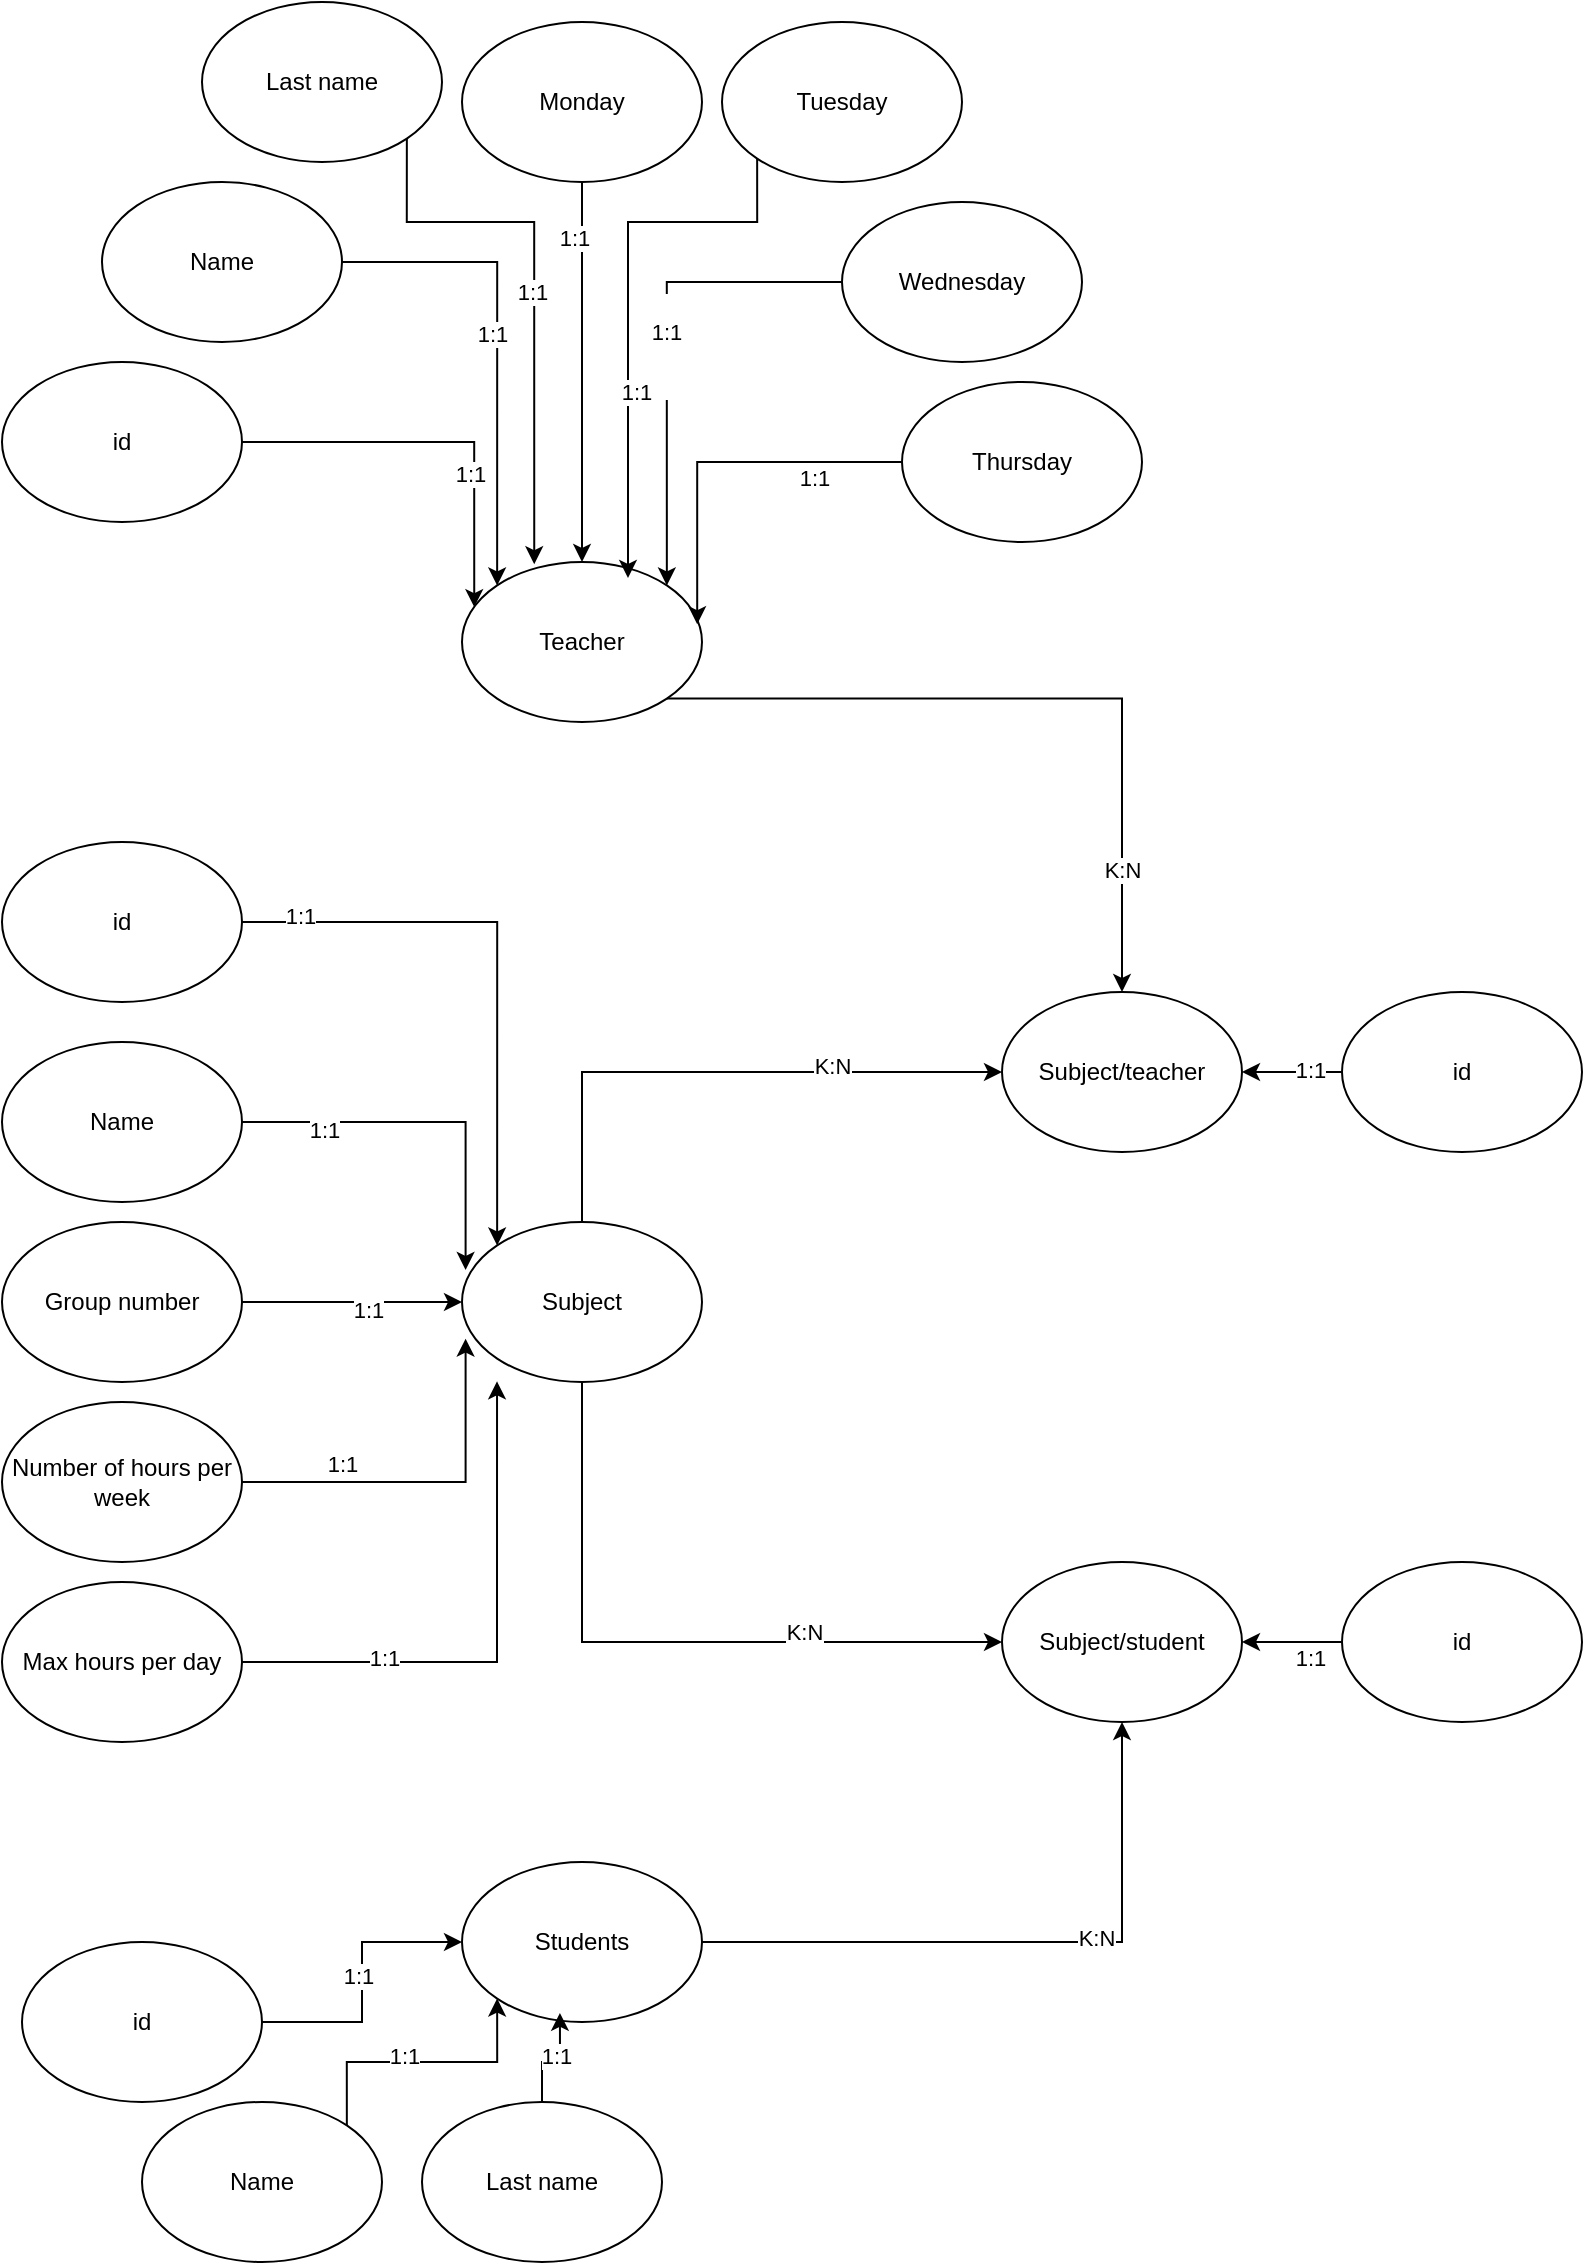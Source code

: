 <mxfile version="25.0.1">
  <diagram name="Page-1" id="BIGsjnHHa8UW80UYVxvN">
    <mxGraphModel dx="2333" dy="1139" grid="1" gridSize="10" guides="1" tooltips="1" connect="1" arrows="1" fold="1" page="1" pageScale="1" pageWidth="827" pageHeight="1169" math="0" shadow="0">
      <root>
        <mxCell id="0" />
        <mxCell id="1" parent="0" />
        <mxCell id="h9RBUW91DNCGdQp9WRJC-45" style="edgeStyle=orthogonalEdgeStyle;rounded=0;orthogonalLoop=1;jettySize=auto;html=1;exitX=1;exitY=1;exitDx=0;exitDy=0;" edge="1" parent="1" source="h9RBUW91DNCGdQp9WRJC-1" target="h9RBUW91DNCGdQp9WRJC-42">
          <mxGeometry relative="1" as="geometry" />
        </mxCell>
        <mxCell id="h9RBUW91DNCGdQp9WRJC-69" value="K:N" style="edgeLabel;html=1;align=center;verticalAlign=middle;resizable=0;points=[];" vertex="1" connectable="0" parent="h9RBUW91DNCGdQp9WRJC-45">
          <mxGeometry x="0.673" relative="1" as="geometry">
            <mxPoint as="offset" />
          </mxGeometry>
        </mxCell>
        <mxCell id="h9RBUW91DNCGdQp9WRJC-1" value="Teacher" style="ellipse;whiteSpace=wrap;html=1;" vertex="1" parent="1">
          <mxGeometry x="240" y="290" width="120" height="80" as="geometry" />
        </mxCell>
        <mxCell id="h9RBUW91DNCGdQp9WRJC-2" value="id" style="ellipse;whiteSpace=wrap;html=1;" vertex="1" parent="1">
          <mxGeometry x="10" y="190" width="120" height="80" as="geometry" />
        </mxCell>
        <mxCell id="h9RBUW91DNCGdQp9WRJC-3" value="Name" style="ellipse;whiteSpace=wrap;html=1;" vertex="1" parent="1">
          <mxGeometry x="60" y="100" width="120" height="80" as="geometry" />
        </mxCell>
        <mxCell id="h9RBUW91DNCGdQp9WRJC-6" value="Last name" style="ellipse;whiteSpace=wrap;html=1;" vertex="1" parent="1">
          <mxGeometry x="110" y="10" width="120" height="80" as="geometry" />
        </mxCell>
        <mxCell id="h9RBUW91DNCGdQp9WRJC-14" style="edgeStyle=orthogonalEdgeStyle;rounded=0;orthogonalLoop=1;jettySize=auto;html=1;exitX=0.5;exitY=1;exitDx=0;exitDy=0;entryX=0.5;entryY=0;entryDx=0;entryDy=0;" edge="1" parent="1" source="h9RBUW91DNCGdQp9WRJC-7" target="h9RBUW91DNCGdQp9WRJC-1">
          <mxGeometry relative="1" as="geometry" />
        </mxCell>
        <mxCell id="h9RBUW91DNCGdQp9WRJC-52" value="1:1" style="edgeLabel;html=1;align=center;verticalAlign=middle;resizable=0;points=[];" vertex="1" connectable="0" parent="h9RBUW91DNCGdQp9WRJC-14">
          <mxGeometry x="-0.704" y="-4" relative="1" as="geometry">
            <mxPoint as="offset" />
          </mxGeometry>
        </mxCell>
        <mxCell id="h9RBUW91DNCGdQp9WRJC-7" value="Monday" style="ellipse;whiteSpace=wrap;html=1;" vertex="1" parent="1">
          <mxGeometry x="240" y="20" width="120" height="80" as="geometry" />
        </mxCell>
        <mxCell id="h9RBUW91DNCGdQp9WRJC-8" value="Tuesday" style="ellipse;whiteSpace=wrap;html=1;" vertex="1" parent="1">
          <mxGeometry x="370" y="20" width="120" height="80" as="geometry" />
        </mxCell>
        <mxCell id="h9RBUW91DNCGdQp9WRJC-16" value="&#xa;&lt;span style=&quot;color: rgb(0, 0, 0); font-family: Helvetica; font-size: 11px; font-style: normal; font-variant-ligatures: normal; font-variant-caps: normal; font-weight: 400; letter-spacing: normal; orphans: 2; text-align: center; text-indent: 0px; text-transform: none; widows: 2; word-spacing: 0px; -webkit-text-stroke-width: 0px; white-space: nowrap; background-color: rgb(255, 255, 255); text-decoration-thickness: initial; text-decoration-style: initial; text-decoration-color: initial; display: inline !important; float: none;&quot;&gt;1:1&lt;/span&gt;&#xa;&#xa;" style="edgeStyle=orthogonalEdgeStyle;rounded=0;orthogonalLoop=1;jettySize=auto;html=1;exitX=0;exitY=0.5;exitDx=0;exitDy=0;entryX=1;entryY=0;entryDx=0;entryDy=0;" edge="1" parent="1" source="h9RBUW91DNCGdQp9WRJC-9" target="h9RBUW91DNCGdQp9WRJC-1">
          <mxGeometry relative="1" as="geometry" />
        </mxCell>
        <mxCell id="h9RBUW91DNCGdQp9WRJC-9" value="Wednesday" style="ellipse;whiteSpace=wrap;html=1;" vertex="1" parent="1">
          <mxGeometry x="430" y="110" width="120" height="80" as="geometry" />
        </mxCell>
        <mxCell id="h9RBUW91DNCGdQp9WRJC-10" value="Thursday" style="ellipse;whiteSpace=wrap;html=1;" vertex="1" parent="1">
          <mxGeometry x="460" y="200" width="120" height="80" as="geometry" />
        </mxCell>
        <mxCell id="h9RBUW91DNCGdQp9WRJC-11" style="edgeStyle=orthogonalEdgeStyle;rounded=0;orthogonalLoop=1;jettySize=auto;html=1;exitX=1;exitY=0.5;exitDx=0;exitDy=0;entryX=0.051;entryY=0.282;entryDx=0;entryDy=0;entryPerimeter=0;" edge="1" parent="1" source="h9RBUW91DNCGdQp9WRJC-2" target="h9RBUW91DNCGdQp9WRJC-1">
          <mxGeometry relative="1" as="geometry" />
        </mxCell>
        <mxCell id="h9RBUW91DNCGdQp9WRJC-49" value="1:1" style="edgeLabel;html=1;align=center;verticalAlign=middle;resizable=0;points=[];" vertex="1" connectable="0" parent="h9RBUW91DNCGdQp9WRJC-11">
          <mxGeometry x="0.323" y="-2" relative="1" as="geometry">
            <mxPoint as="offset" />
          </mxGeometry>
        </mxCell>
        <mxCell id="h9RBUW91DNCGdQp9WRJC-12" style="edgeStyle=orthogonalEdgeStyle;rounded=0;orthogonalLoop=1;jettySize=auto;html=1;exitX=1;exitY=0.5;exitDx=0;exitDy=0;entryX=0;entryY=0;entryDx=0;entryDy=0;" edge="1" parent="1" source="h9RBUW91DNCGdQp9WRJC-3" target="h9RBUW91DNCGdQp9WRJC-1">
          <mxGeometry relative="1" as="geometry" />
        </mxCell>
        <mxCell id="h9RBUW91DNCGdQp9WRJC-50" value="1:1" style="edgeLabel;html=1;align=center;verticalAlign=middle;resizable=0;points=[];" vertex="1" connectable="0" parent="h9RBUW91DNCGdQp9WRJC-12">
          <mxGeometry x="-0.057" y="-3" relative="1" as="geometry">
            <mxPoint as="offset" />
          </mxGeometry>
        </mxCell>
        <mxCell id="h9RBUW91DNCGdQp9WRJC-13" style="edgeStyle=orthogonalEdgeStyle;rounded=0;orthogonalLoop=1;jettySize=auto;html=1;exitX=1;exitY=1;exitDx=0;exitDy=0;entryX=0.301;entryY=0.014;entryDx=0;entryDy=0;entryPerimeter=0;" edge="1" parent="1" source="h9RBUW91DNCGdQp9WRJC-6" target="h9RBUW91DNCGdQp9WRJC-1">
          <mxGeometry relative="1" as="geometry">
            <Array as="points">
              <mxPoint x="212" y="120" />
              <mxPoint x="276" y="120" />
            </Array>
          </mxGeometry>
        </mxCell>
        <mxCell id="h9RBUW91DNCGdQp9WRJC-51" value="1:1" style="edgeLabel;html=1;align=center;verticalAlign=middle;resizable=0;points=[];" vertex="1" connectable="0" parent="h9RBUW91DNCGdQp9WRJC-13">
          <mxGeometry x="0.007" y="-1" relative="1" as="geometry">
            <mxPoint y="1" as="offset" />
          </mxGeometry>
        </mxCell>
        <mxCell id="h9RBUW91DNCGdQp9WRJC-15" style="edgeStyle=orthogonalEdgeStyle;rounded=0;orthogonalLoop=1;jettySize=auto;html=1;exitX=0;exitY=1;exitDx=0;exitDy=0;" edge="1" parent="1" source="h9RBUW91DNCGdQp9WRJC-8">
          <mxGeometry relative="1" as="geometry">
            <mxPoint x="323" y="298" as="targetPoint" />
            <Array as="points">
              <mxPoint x="388" y="120" />
              <mxPoint x="323" y="120" />
            </Array>
          </mxGeometry>
        </mxCell>
        <mxCell id="h9RBUW91DNCGdQp9WRJC-53" value="1:1" style="edgeLabel;html=1;align=center;verticalAlign=middle;resizable=0;points=[];" vertex="1" connectable="0" parent="h9RBUW91DNCGdQp9WRJC-15">
          <mxGeometry x="0.324" y="4" relative="1" as="geometry">
            <mxPoint as="offset" />
          </mxGeometry>
        </mxCell>
        <mxCell id="h9RBUW91DNCGdQp9WRJC-17" style="edgeStyle=orthogonalEdgeStyle;rounded=0;orthogonalLoop=1;jettySize=auto;html=1;exitX=0;exitY=0.5;exitDx=0;exitDy=0;entryX=0.98;entryY=0.389;entryDx=0;entryDy=0;entryPerimeter=0;" edge="1" parent="1" source="h9RBUW91DNCGdQp9WRJC-10" target="h9RBUW91DNCGdQp9WRJC-1">
          <mxGeometry relative="1" as="geometry" />
        </mxCell>
        <mxCell id="h9RBUW91DNCGdQp9WRJC-54" value="1:1" style="edgeLabel;html=1;align=center;verticalAlign=middle;resizable=0;points=[];" vertex="1" connectable="0" parent="h9RBUW91DNCGdQp9WRJC-17">
          <mxGeometry x="-0.516" y="8" relative="1" as="geometry">
            <mxPoint as="offset" />
          </mxGeometry>
        </mxCell>
        <mxCell id="h9RBUW91DNCGdQp9WRJC-27" style="edgeStyle=orthogonalEdgeStyle;rounded=0;orthogonalLoop=1;jettySize=auto;html=1;entryX=0;entryY=0;entryDx=0;entryDy=0;" edge="1" parent="1" source="h9RBUW91DNCGdQp9WRJC-18" target="h9RBUW91DNCGdQp9WRJC-23">
          <mxGeometry relative="1" as="geometry" />
        </mxCell>
        <mxCell id="h9RBUW91DNCGdQp9WRJC-57" value="1:1" style="edgeLabel;html=1;align=center;verticalAlign=middle;resizable=0;points=[];" vertex="1" connectable="0" parent="h9RBUW91DNCGdQp9WRJC-27">
          <mxGeometry x="-0.803" y="3" relative="1" as="geometry">
            <mxPoint as="offset" />
          </mxGeometry>
        </mxCell>
        <mxCell id="h9RBUW91DNCGdQp9WRJC-18" value="id" style="ellipse;whiteSpace=wrap;html=1;" vertex="1" parent="1">
          <mxGeometry x="10" y="430" width="120" height="80" as="geometry" />
        </mxCell>
        <mxCell id="h9RBUW91DNCGdQp9WRJC-19" value="Name" style="ellipse;whiteSpace=wrap;html=1;" vertex="1" parent="1">
          <mxGeometry x="10" y="530" width="120" height="80" as="geometry" />
        </mxCell>
        <mxCell id="h9RBUW91DNCGdQp9WRJC-25" value="" style="edgeStyle=orthogonalEdgeStyle;rounded=0;orthogonalLoop=1;jettySize=auto;html=1;" edge="1" parent="1" source="h9RBUW91DNCGdQp9WRJC-20" target="h9RBUW91DNCGdQp9WRJC-23">
          <mxGeometry relative="1" as="geometry" />
        </mxCell>
        <mxCell id="h9RBUW91DNCGdQp9WRJC-60" value="1:1" style="edgeLabel;html=1;align=center;verticalAlign=middle;resizable=0;points=[];" vertex="1" connectable="0" parent="h9RBUW91DNCGdQp9WRJC-25">
          <mxGeometry x="0.14" y="-4" relative="1" as="geometry">
            <mxPoint as="offset" />
          </mxGeometry>
        </mxCell>
        <mxCell id="h9RBUW91DNCGdQp9WRJC-20" value="Group number" style="ellipse;whiteSpace=wrap;html=1;" vertex="1" parent="1">
          <mxGeometry x="10" y="620" width="120" height="80" as="geometry" />
        </mxCell>
        <mxCell id="h9RBUW91DNCGdQp9WRJC-21" value="Number of hours per week" style="ellipse;whiteSpace=wrap;html=1;" vertex="1" parent="1">
          <mxGeometry x="10" y="710" width="120" height="80" as="geometry" />
        </mxCell>
        <mxCell id="h9RBUW91DNCGdQp9WRJC-22" value="Max hours per day" style="ellipse;whiteSpace=wrap;html=1;" vertex="1" parent="1">
          <mxGeometry x="10" y="800" width="120" height="80" as="geometry" />
        </mxCell>
        <mxCell id="h9RBUW91DNCGdQp9WRJC-46" style="edgeStyle=orthogonalEdgeStyle;rounded=0;orthogonalLoop=1;jettySize=auto;html=1;entryX=0;entryY=0.5;entryDx=0;entryDy=0;exitX=0.5;exitY=0;exitDx=0;exitDy=0;" edge="1" parent="1" source="h9RBUW91DNCGdQp9WRJC-23" target="h9RBUW91DNCGdQp9WRJC-42">
          <mxGeometry relative="1" as="geometry" />
        </mxCell>
        <mxCell id="h9RBUW91DNCGdQp9WRJC-68" value="K:N" style="edgeLabel;html=1;align=center;verticalAlign=middle;resizable=0;points=[];" vertex="1" connectable="0" parent="h9RBUW91DNCGdQp9WRJC-46">
          <mxGeometry x="0.398" y="3" relative="1" as="geometry">
            <mxPoint x="1" as="offset" />
          </mxGeometry>
        </mxCell>
        <mxCell id="h9RBUW91DNCGdQp9WRJC-47" style="edgeStyle=orthogonalEdgeStyle;rounded=0;orthogonalLoop=1;jettySize=auto;html=1;exitX=0.5;exitY=1;exitDx=0;exitDy=0;entryX=0;entryY=0.5;entryDx=0;entryDy=0;" edge="1" parent="1" source="h9RBUW91DNCGdQp9WRJC-23" target="h9RBUW91DNCGdQp9WRJC-38">
          <mxGeometry relative="1" as="geometry" />
        </mxCell>
        <mxCell id="h9RBUW91DNCGdQp9WRJC-66" value="K:N" style="edgeLabel;html=1;align=center;verticalAlign=middle;resizable=0;points=[];" vertex="1" connectable="0" parent="h9RBUW91DNCGdQp9WRJC-47">
          <mxGeometry x="0.419" y="5" relative="1" as="geometry">
            <mxPoint as="offset" />
          </mxGeometry>
        </mxCell>
        <mxCell id="h9RBUW91DNCGdQp9WRJC-23" value="Subject" style="ellipse;whiteSpace=wrap;html=1;" vertex="1" parent="1">
          <mxGeometry x="240" y="620" width="120" height="80" as="geometry" />
        </mxCell>
        <mxCell id="h9RBUW91DNCGdQp9WRJC-26" style="edgeStyle=orthogonalEdgeStyle;rounded=0;orthogonalLoop=1;jettySize=auto;html=1;entryX=0.015;entryY=0.3;entryDx=0;entryDy=0;entryPerimeter=0;" edge="1" parent="1" source="h9RBUW91DNCGdQp9WRJC-19" target="h9RBUW91DNCGdQp9WRJC-23">
          <mxGeometry relative="1" as="geometry" />
        </mxCell>
        <mxCell id="h9RBUW91DNCGdQp9WRJC-59" value="1:1" style="edgeLabel;html=1;align=center;verticalAlign=middle;resizable=0;points=[];" vertex="1" connectable="0" parent="h9RBUW91DNCGdQp9WRJC-26">
          <mxGeometry x="-0.556" y="-4" relative="1" as="geometry">
            <mxPoint as="offset" />
          </mxGeometry>
        </mxCell>
        <mxCell id="h9RBUW91DNCGdQp9WRJC-28" style="edgeStyle=orthogonalEdgeStyle;rounded=0;orthogonalLoop=1;jettySize=auto;html=1;entryX=0.015;entryY=0.729;entryDx=0;entryDy=0;entryPerimeter=0;" edge="1" parent="1" source="h9RBUW91DNCGdQp9WRJC-21" target="h9RBUW91DNCGdQp9WRJC-23">
          <mxGeometry relative="1" as="geometry" />
        </mxCell>
        <mxCell id="h9RBUW91DNCGdQp9WRJC-61" value="1:1" style="edgeLabel;html=1;align=center;verticalAlign=middle;resizable=0;points=[];" vertex="1" connectable="0" parent="h9RBUW91DNCGdQp9WRJC-28">
          <mxGeometry x="-0.457" y="9" relative="1" as="geometry">
            <mxPoint as="offset" />
          </mxGeometry>
        </mxCell>
        <mxCell id="h9RBUW91DNCGdQp9WRJC-29" style="edgeStyle=orthogonalEdgeStyle;rounded=0;orthogonalLoop=1;jettySize=auto;html=1;entryX=0.146;entryY=0.996;entryDx=0;entryDy=0;entryPerimeter=0;" edge="1" parent="1" source="h9RBUW91DNCGdQp9WRJC-22" target="h9RBUW91DNCGdQp9WRJC-23">
          <mxGeometry relative="1" as="geometry" />
        </mxCell>
        <mxCell id="h9RBUW91DNCGdQp9WRJC-62" value="1:1" style="edgeLabel;html=1;align=center;verticalAlign=middle;resizable=0;points=[];" vertex="1" connectable="0" parent="h9RBUW91DNCGdQp9WRJC-29">
          <mxGeometry x="-0.468" y="2" relative="1" as="geometry">
            <mxPoint as="offset" />
          </mxGeometry>
        </mxCell>
        <mxCell id="h9RBUW91DNCGdQp9WRJC-34" style="edgeStyle=orthogonalEdgeStyle;rounded=0;orthogonalLoop=1;jettySize=auto;html=1;" edge="1" parent="1" source="h9RBUW91DNCGdQp9WRJC-30" target="h9RBUW91DNCGdQp9WRJC-33">
          <mxGeometry relative="1" as="geometry" />
        </mxCell>
        <mxCell id="h9RBUW91DNCGdQp9WRJC-63" value="1:1" style="edgeLabel;html=1;align=center;verticalAlign=middle;resizable=0;points=[];" vertex="1" connectable="0" parent="h9RBUW91DNCGdQp9WRJC-34">
          <mxGeometry x="0.047" y="2" relative="1" as="geometry">
            <mxPoint as="offset" />
          </mxGeometry>
        </mxCell>
        <mxCell id="h9RBUW91DNCGdQp9WRJC-30" value="id" style="ellipse;whiteSpace=wrap;html=1;" vertex="1" parent="1">
          <mxGeometry x="20" y="980" width="120" height="80" as="geometry" />
        </mxCell>
        <mxCell id="h9RBUW91DNCGdQp9WRJC-35" style="edgeStyle=orthogonalEdgeStyle;rounded=0;orthogonalLoop=1;jettySize=auto;html=1;exitX=1;exitY=0;exitDx=0;exitDy=0;entryX=0;entryY=1;entryDx=0;entryDy=0;" edge="1" parent="1" source="h9RBUW91DNCGdQp9WRJC-31" target="h9RBUW91DNCGdQp9WRJC-33">
          <mxGeometry relative="1" as="geometry">
            <Array as="points">
              <mxPoint x="182" y="1040" />
              <mxPoint x="258" y="1040" />
            </Array>
          </mxGeometry>
        </mxCell>
        <mxCell id="h9RBUW91DNCGdQp9WRJC-64" value="1:1" style="edgeLabel;html=1;align=center;verticalAlign=middle;resizable=0;points=[];" vertex="1" connectable="0" parent="h9RBUW91DNCGdQp9WRJC-35">
          <mxGeometry x="-0.146" y="3" relative="1" as="geometry">
            <mxPoint x="1" as="offset" />
          </mxGeometry>
        </mxCell>
        <mxCell id="h9RBUW91DNCGdQp9WRJC-31" value="Name" style="ellipse;whiteSpace=wrap;html=1;" vertex="1" parent="1">
          <mxGeometry x="80" y="1060" width="120" height="80" as="geometry" />
        </mxCell>
        <mxCell id="h9RBUW91DNCGdQp9WRJC-32" value="Last name" style="ellipse;whiteSpace=wrap;html=1;" vertex="1" parent="1">
          <mxGeometry x="220" y="1060" width="120" height="80" as="geometry" />
        </mxCell>
        <mxCell id="h9RBUW91DNCGdQp9WRJC-48" style="edgeStyle=orthogonalEdgeStyle;rounded=0;orthogonalLoop=1;jettySize=auto;html=1;exitX=1;exitY=0.5;exitDx=0;exitDy=0;entryX=0.5;entryY=1;entryDx=0;entryDy=0;" edge="1" parent="1" source="h9RBUW91DNCGdQp9WRJC-33" target="h9RBUW91DNCGdQp9WRJC-38">
          <mxGeometry relative="1" as="geometry" />
        </mxCell>
        <mxCell id="h9RBUW91DNCGdQp9WRJC-72" value="K:N" style="edgeLabel;html=1;align=center;verticalAlign=middle;resizable=0;points=[];" vertex="1" connectable="0" parent="h9RBUW91DNCGdQp9WRJC-48">
          <mxGeometry x="0.231" y="2" relative="1" as="geometry">
            <mxPoint as="offset" />
          </mxGeometry>
        </mxCell>
        <mxCell id="h9RBUW91DNCGdQp9WRJC-33" value="Students" style="ellipse;whiteSpace=wrap;html=1;" vertex="1" parent="1">
          <mxGeometry x="240" y="940" width="120" height="80" as="geometry" />
        </mxCell>
        <mxCell id="h9RBUW91DNCGdQp9WRJC-36" style="edgeStyle=orthogonalEdgeStyle;rounded=0;orthogonalLoop=1;jettySize=auto;html=1;exitX=0.5;exitY=0;exitDx=0;exitDy=0;entryX=0.408;entryY=0.943;entryDx=0;entryDy=0;entryPerimeter=0;" edge="1" parent="1" source="h9RBUW91DNCGdQp9WRJC-32" target="h9RBUW91DNCGdQp9WRJC-33">
          <mxGeometry relative="1" as="geometry" />
        </mxCell>
        <mxCell id="h9RBUW91DNCGdQp9WRJC-65" value="1:1" style="edgeLabel;html=1;align=center;verticalAlign=middle;resizable=0;points=[];" vertex="1" connectable="0" parent="h9RBUW91DNCGdQp9WRJC-36">
          <mxGeometry x="0.259" y="2" relative="1" as="geometry">
            <mxPoint y="1" as="offset" />
          </mxGeometry>
        </mxCell>
        <mxCell id="h9RBUW91DNCGdQp9WRJC-44" value="" style="edgeStyle=orthogonalEdgeStyle;rounded=0;orthogonalLoop=1;jettySize=auto;html=1;" edge="1" parent="1" source="h9RBUW91DNCGdQp9WRJC-37" target="h9RBUW91DNCGdQp9WRJC-38">
          <mxGeometry relative="1" as="geometry" />
        </mxCell>
        <mxCell id="h9RBUW91DNCGdQp9WRJC-56" value="1:1" style="edgeLabel;html=1;align=center;verticalAlign=middle;resizable=0;points=[];" vertex="1" connectable="0" parent="h9RBUW91DNCGdQp9WRJC-44">
          <mxGeometry x="-0.366" y="8" relative="1" as="geometry">
            <mxPoint as="offset" />
          </mxGeometry>
        </mxCell>
        <mxCell id="h9RBUW91DNCGdQp9WRJC-37" value="id" style="ellipse;whiteSpace=wrap;html=1;" vertex="1" parent="1">
          <mxGeometry x="680" y="790" width="120" height="80" as="geometry" />
        </mxCell>
        <mxCell id="h9RBUW91DNCGdQp9WRJC-38" value="Subject/student" style="ellipse;whiteSpace=wrap;html=1;" vertex="1" parent="1">
          <mxGeometry x="510" y="790" width="120" height="80" as="geometry" />
        </mxCell>
        <mxCell id="h9RBUW91DNCGdQp9WRJC-43" value="" style="edgeStyle=orthogonalEdgeStyle;rounded=0;orthogonalLoop=1;jettySize=auto;html=1;" edge="1" parent="1" source="h9RBUW91DNCGdQp9WRJC-41" target="h9RBUW91DNCGdQp9WRJC-42">
          <mxGeometry relative="1" as="geometry" />
        </mxCell>
        <mxCell id="h9RBUW91DNCGdQp9WRJC-55" value="1:1" style="edgeLabel;html=1;align=center;verticalAlign=middle;resizable=0;points=[];" vertex="1" connectable="0" parent="h9RBUW91DNCGdQp9WRJC-43">
          <mxGeometry x="-0.366" y="-1" relative="1" as="geometry">
            <mxPoint as="offset" />
          </mxGeometry>
        </mxCell>
        <mxCell id="h9RBUW91DNCGdQp9WRJC-41" value="id" style="ellipse;whiteSpace=wrap;html=1;" vertex="1" parent="1">
          <mxGeometry x="680" y="505" width="120" height="80" as="geometry" />
        </mxCell>
        <mxCell id="h9RBUW91DNCGdQp9WRJC-42" value="Subject/teacher" style="ellipse;whiteSpace=wrap;html=1;" vertex="1" parent="1">
          <mxGeometry x="510" y="505" width="120" height="80" as="geometry" />
        </mxCell>
      </root>
    </mxGraphModel>
  </diagram>
</mxfile>
